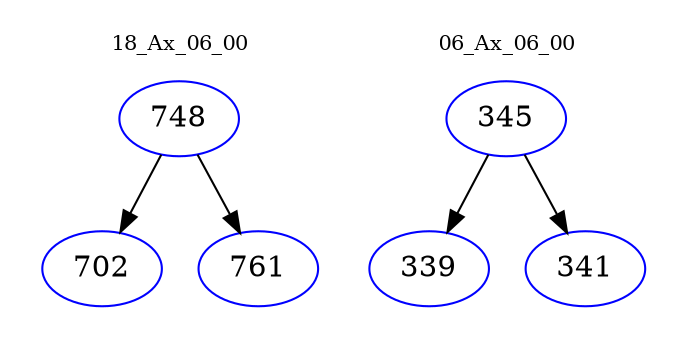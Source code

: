 digraph{
subgraph cluster_0 {
color = white
label = "18_Ax_06_00";
fontsize=10;
T0_748 [label="748", color="blue"]
T0_748 -> T0_702 [color="black"]
T0_702 [label="702", color="blue"]
T0_748 -> T0_761 [color="black"]
T0_761 [label="761", color="blue"]
}
subgraph cluster_1 {
color = white
label = "06_Ax_06_00";
fontsize=10;
T1_345 [label="345", color="blue"]
T1_345 -> T1_339 [color="black"]
T1_339 [label="339", color="blue"]
T1_345 -> T1_341 [color="black"]
T1_341 [label="341", color="blue"]
}
}

